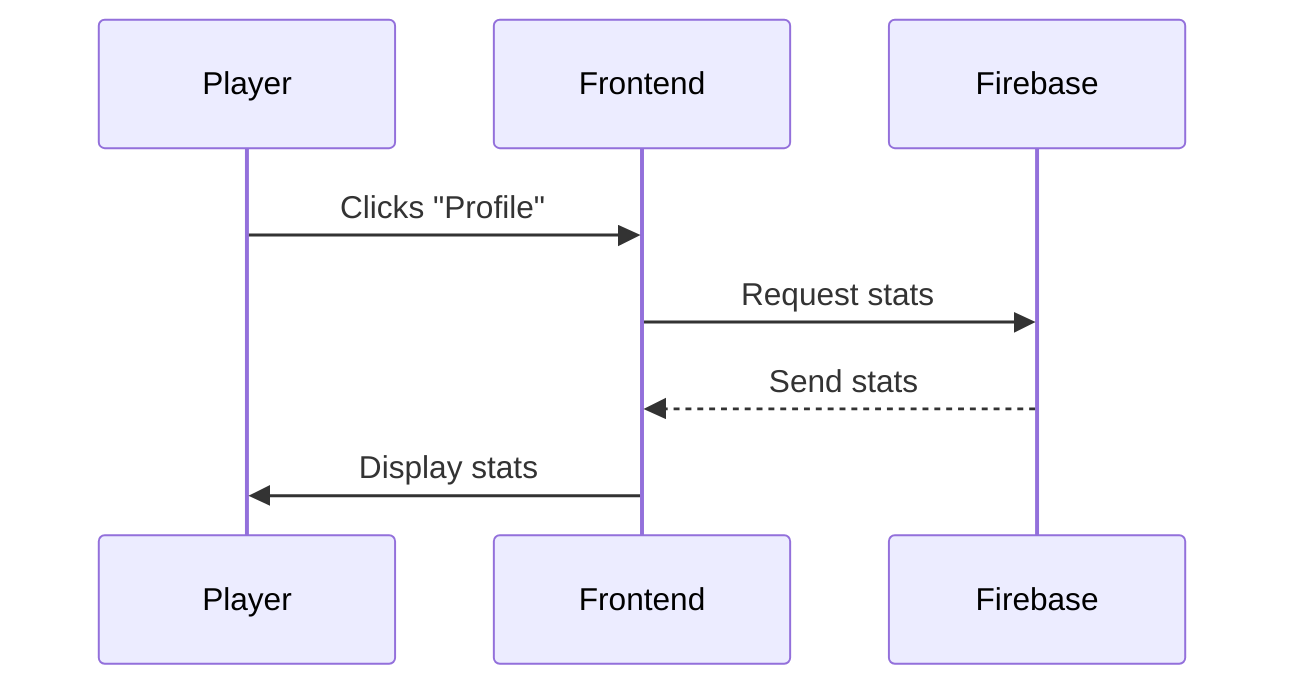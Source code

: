 sequenceDiagram
  participant P as Player
  participant F as Frontend
  participant DB as Firebase
  P->>F: Clicks "Profile"
  F->>DB: Request stats
  DB-->>F: Send stats
  F->>P: Display stats